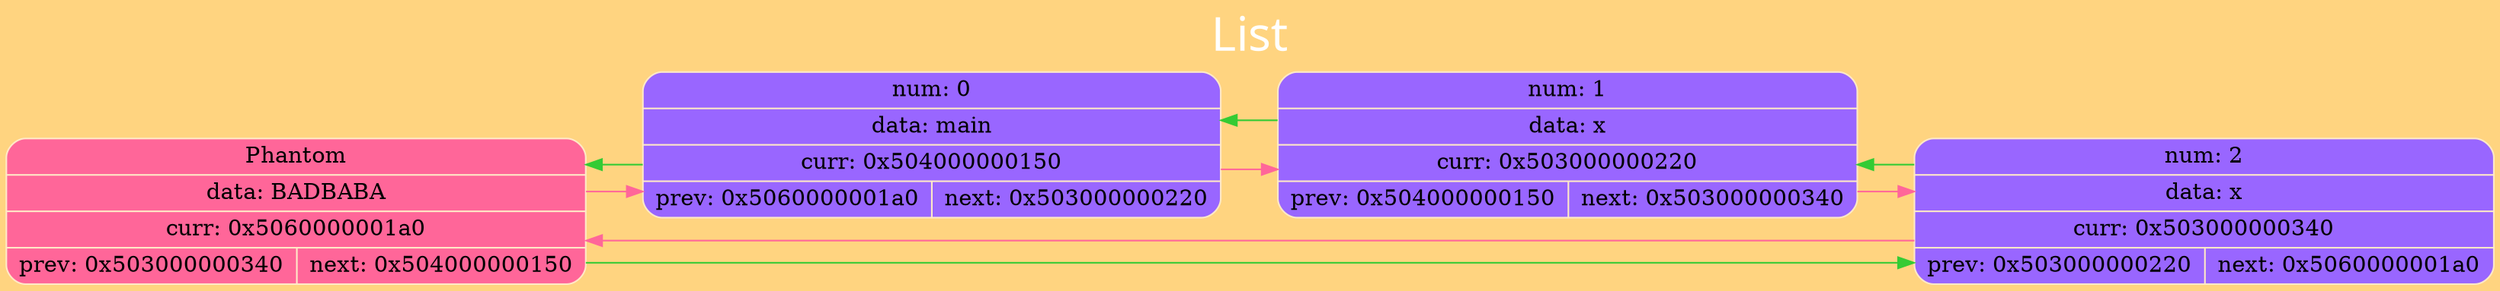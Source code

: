 digraph G
{
label="List";
 labelloc="t";
 fontsize=30
 fontname="Verdana";
 fontcolor="#FFFFFF"

rankdir=LR; splines=ortho; size="200,300"; bgcolor="#ffd480";
{ node_0x5060000001a0 [shape = record; style="rounded, filled", fillcolor="#ff6699", color="#FFE9C7", label=" { Phantom } | { data: BADBABA } | { curr: 0x5060000001a0 } | { { prev: 0x503000000340 } | { next: 0x504000000150 } }  "] 
}
node_0x504000000150 [shape = record; style="rounded, filled", fillcolor="#9966FF", color="#FFE9C7", label=" { num: 0 } | { data: main } | { curr: 0x504000000150 } | { { prev: 0x5060000001a0 } | { next: 0x503000000220 } }  "] 
node_0x503000000220 [shape = record; style="rounded, filled", fillcolor="#9966FF", color="#FFE9C7", label=" { num: 1 } | { data: x } | { curr: 0x503000000220 } | { { prev: 0x504000000150 } | { next: 0x503000000340 } }  "] 
node_0x503000000340 [shape = record; style="rounded, filled", fillcolor="#9966FF", color="#FFE9C7", label=" { num: 2 } | { data: x } | { curr: 0x503000000340 } | { { prev: 0x503000000220 } | { next: 0x5060000001a0 } }  "] 

node_0x5060000001a0 -> node_0x504000000150 [color ="#ff6699"];
node_0x5060000001a0 -> node_0x503000000340 [color ="#34cb34"];
node_0x504000000150 -> node_0x503000000220 [color ="#ff6699"];
node_0x504000000150 -> node_0x5060000001a0 [color ="#34cb34"];
node_0x503000000220 -> node_0x503000000340 [color ="#ff6699"];
node_0x503000000220 -> node_0x504000000150 [color ="#34cb34"];
node_0x503000000340 -> node_0x5060000001a0 [color ="#ff6699"];
node_0x503000000340 -> node_0x503000000220 [color ="#34cb34"];

}
